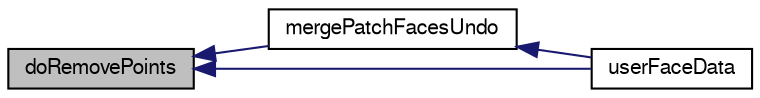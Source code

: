digraph "doRemovePoints"
{
  bgcolor="transparent";
  edge [fontname="FreeSans",fontsize="10",labelfontname="FreeSans",labelfontsize="10"];
  node [fontname="FreeSans",fontsize="10",shape=record];
  rankdir="LR";
  Node13627 [label="doRemovePoints",height=0.2,width=0.4,color="black", fillcolor="grey75", style="filled", fontcolor="black"];
  Node13627 -> Node13628 [dir="back",color="midnightblue",fontsize="10",style="solid",fontname="FreeSans"];
  Node13628 [label="mergePatchFacesUndo",height=0.2,width=0.4,color="black",URL="$a24662.html#a46abeca243f55035145fe45edc956bef",tooltip="Merge coplanar faces. preserveFaces is != -1 for faces. "];
  Node13628 -> Node13629 [dir="back",color="midnightblue",fontsize="10",style="solid",fontname="FreeSans"];
  Node13629 [label="userFaceData",height=0.2,width=0.4,color="black",URL="$a24662.html#a2cb6efa4184bedfbed60b069881c26a3"];
  Node13627 -> Node13629 [dir="back",color="midnightblue",fontsize="10",style="solid",fontname="FreeSans"];
}
